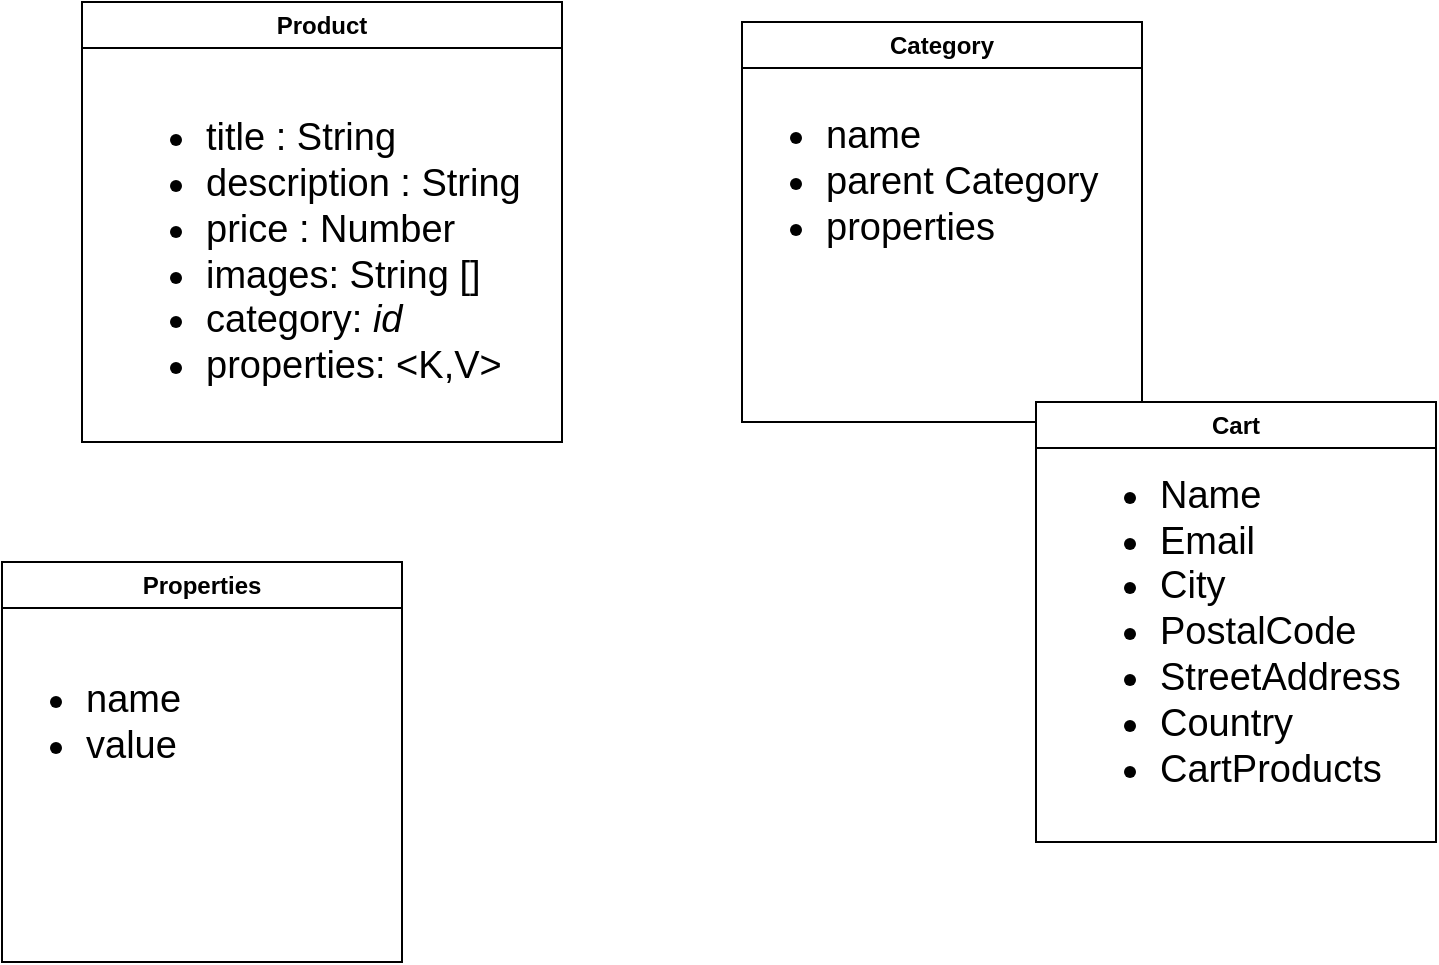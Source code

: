 <mxfile version="21.5.0" type="github">
  <diagram name="Page-1" id="TSUFePBYDvLQ8Q8ea6Xs">
    <mxGraphModel dx="955" dy="430" grid="1" gridSize="10" guides="1" tooltips="1" connect="1" arrows="1" fold="1" page="1" pageScale="1" pageWidth="827" pageHeight="1169" math="0" shadow="0">
      <root>
        <mxCell id="0" />
        <mxCell id="1" parent="0" />
        <mxCell id="S29wc8W0qOuEWWspYlu0-1" value="Product" style="swimlane;whiteSpace=wrap;html=1;" parent="1" vertex="1">
          <mxGeometry x="150" y="130" width="240" height="220" as="geometry" />
        </mxCell>
        <mxCell id="S29wc8W0qOuEWWspYlu0-6" value="&lt;ul style=&quot;font-size: 19px;&quot;&gt;&lt;li&gt;title : String&lt;/li&gt;&lt;li&gt;description&amp;nbsp;: String&lt;/li&gt;&lt;li&gt;price : Number&lt;/li&gt;&lt;li&gt;images: String []&lt;/li&gt;&lt;li&gt;category: &lt;i&gt;id&lt;/i&gt;&lt;/li&gt;&lt;li&gt;properties: &amp;lt;K,V&amp;gt;&lt;/li&gt;&lt;/ul&gt;" style="text;html=1;align=left;verticalAlign=middle;resizable=0;points=[];autosize=1;strokeColor=none;fillColor=none;" parent="S29wc8W0qOuEWWspYlu0-1" vertex="1">
          <mxGeometry x="20" y="30" width="220" height="190" as="geometry" />
        </mxCell>
        <mxCell id="S29wc8W0qOuEWWspYlu0-2" value="Category" style="swimlane;whiteSpace=wrap;html=1;" parent="1" vertex="1">
          <mxGeometry x="480" y="140" width="200" height="200" as="geometry" />
        </mxCell>
        <mxCell id="S29wc8W0qOuEWWspYlu0-5" value="&lt;ul style=&quot;font-size: 19px;&quot;&gt;&lt;li&gt;name&lt;/li&gt;&lt;li&gt;parent Category&lt;/li&gt;&lt;li&gt;properties&lt;/li&gt;&lt;/ul&gt;" style="text;html=1;align=left;verticalAlign=middle;resizable=0;points=[];autosize=1;strokeColor=none;fillColor=none;" parent="S29wc8W0qOuEWWspYlu0-2" vertex="1">
          <mxGeometry y="20" width="200" height="120" as="geometry" />
        </mxCell>
        <mxCell id="S29wc8W0qOuEWWspYlu0-3" value="Cart" style="swimlane;whiteSpace=wrap;html=1;" parent="1" vertex="1">
          <mxGeometry x="627" y="330" width="200" height="220" as="geometry" />
        </mxCell>
        <mxCell id="S29wc8W0qOuEWWspYlu0-8" value="&lt;ul style=&quot;font-size: 19px;&quot;&gt;&lt;li&gt;Name&lt;br&gt;&lt;/li&gt;&lt;li&gt;Email&lt;/li&gt;&lt;li&gt;City&lt;/li&gt;&lt;li&gt;PostalCode&lt;/li&gt;&lt;li&gt;StreetAddress&lt;/li&gt;&lt;li&gt;Country&lt;/li&gt;&lt;li&gt;CartProducts&lt;/li&gt;&lt;/ul&gt;" style="text;html=1;align=left;verticalAlign=middle;resizable=0;points=[];autosize=1;strokeColor=none;fillColor=none;" parent="S29wc8W0qOuEWWspYlu0-3" vertex="1">
          <mxGeometry x="20" y="10" width="180" height="210" as="geometry" />
        </mxCell>
        <mxCell id="S29wc8W0qOuEWWspYlu0-24" value="Properties" style="swimlane;whiteSpace=wrap;html=1;" parent="1" vertex="1">
          <mxGeometry x="110" y="410" width="200" height="200" as="geometry" />
        </mxCell>
        <mxCell id="S29wc8W0qOuEWWspYlu0-25" value="&lt;ul style=&quot;font-size: 19px;&quot;&gt;&lt;li&gt;name&lt;/li&gt;&lt;li&gt;value&lt;/li&gt;&lt;/ul&gt;" style="text;html=1;align=left;verticalAlign=middle;resizable=0;points=[];autosize=1;strokeColor=none;fillColor=none;" parent="S29wc8W0qOuEWWspYlu0-24" vertex="1">
          <mxGeometry y="30" width="110" height="100" as="geometry" />
        </mxCell>
      </root>
    </mxGraphModel>
  </diagram>
</mxfile>
